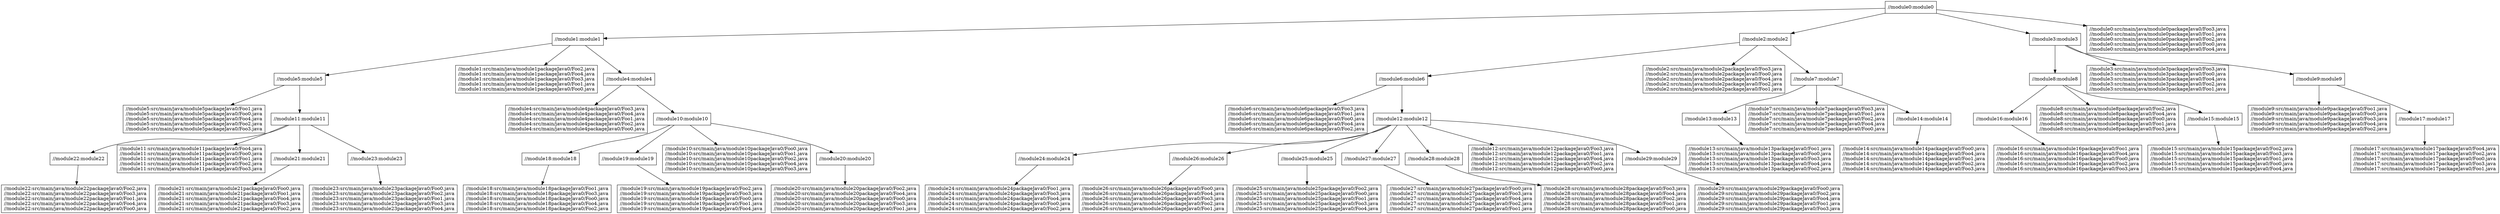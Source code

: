 digraph mygraph {
  node [shape=box];
"//module0:module0"
"//module0:module0" -> "//module1:module1"
"//module0:module0" -> "//module2:module2"
"//module0:module0" -> "//module3:module3"
"//module0:module0" -> "//module0:src/main/java/module0packageJava0/Foo3.java\n//module0:src/main/java/module0packageJava0/Foo1.java\n//module0:src/main/java/module0packageJava0/Foo2.java\n//module0:src/main/java/module0packageJava0/Foo0.java\n//module0:src/main/java/module0packageJava0/Foo4.java"
"//module3:module3"
"//module3:module3" -> "//module8:module8"
"//module3:module3" -> "//module3:src/main/java/module3packageJava0/Foo3.java\n//module3:src/main/java/module3packageJava0/Foo0.java\n//module3:src/main/java/module3packageJava0/Foo4.java\n//module3:src/main/java/module3packageJava0/Foo2.java\n//module3:src/main/java/module3packageJava0/Foo1.java"
"//module3:module3" -> "//module9:module9"
"//module8:module8"
"//module8:module8" -> "//module16:module16"
"//module8:module8" -> "//module8:src/main/java/module8packageJava0/Foo2.java\n//module8:src/main/java/module8packageJava0/Foo4.java\n//module8:src/main/java/module8packageJava0/Foo0.java\n//module8:src/main/java/module8packageJava0/Foo1.java\n//module8:src/main/java/module8packageJava0/Foo3.java"
"//module8:module8" -> "//module15:module15"
"//module3:src/main/java/module3packageJava0/Foo3.java\n//module3:src/main/java/module3packageJava0/Foo0.java\n//module3:src/main/java/module3packageJava0/Foo4.java\n//module3:src/main/java/module3packageJava0/Foo2.java\n//module3:src/main/java/module3packageJava0/Foo1.java"
"//module0:src/main/java/module0packageJava0/Foo3.java\n//module0:src/main/java/module0packageJava0/Foo1.java\n//module0:src/main/java/module0packageJava0/Foo2.java\n//module0:src/main/java/module0packageJava0/Foo0.java\n//module0:src/main/java/module0packageJava0/Foo4.java"
"//module9:module9"
"//module9:module9" -> "//module9:src/main/java/module9packageJava0/Foo1.java\n//module9:src/main/java/module9packageJava0/Foo0.java\n//module9:src/main/java/module9packageJava0/Foo3.java\n//module9:src/main/java/module9packageJava0/Foo4.java\n//module9:src/main/java/module9packageJava0/Foo2.java"
"//module9:module9" -> "//module17:module17"
"//module16:module16"
"//module16:module16" -> "//module16:src/main/java/module16packageJava0/Foo1.java\n//module16:src/main/java/module16packageJava0/Foo4.java\n//module16:src/main/java/module16packageJava0/Foo0.java\n//module16:src/main/java/module16packageJava0/Foo2.java\n//module16:src/main/java/module16packageJava0/Foo3.java"
"//module16:src/main/java/module16packageJava0/Foo1.java\n//module16:src/main/java/module16packageJava0/Foo4.java\n//module16:src/main/java/module16packageJava0/Foo0.java\n//module16:src/main/java/module16packageJava0/Foo2.java\n//module16:src/main/java/module16packageJava0/Foo3.java"
"//module15:module15"
"//module15:module15" -> "//module15:src/main/java/module15packageJava0/Foo2.java\n//module15:src/main/java/module15packageJava0/Foo3.java\n//module15:src/main/java/module15packageJava0/Foo1.java\n//module15:src/main/java/module15packageJava0/Foo0.java\n//module15:src/main/java/module15packageJava0/Foo4.java"
"//module15:src/main/java/module15packageJava0/Foo2.java\n//module15:src/main/java/module15packageJava0/Foo3.java\n//module15:src/main/java/module15packageJava0/Foo1.java\n//module15:src/main/java/module15packageJava0/Foo0.java\n//module15:src/main/java/module15packageJava0/Foo4.java"
"//module1:module1"
"//module1:module1" -> "//module5:module5"
"//module1:module1" -> "//module1:src/main/java/module1packageJava0/Foo2.java\n//module1:src/main/java/module1packageJava0/Foo4.java\n//module1:src/main/java/module1packageJava0/Foo3.java\n//module1:src/main/java/module1packageJava0/Foo1.java\n//module1:src/main/java/module1packageJava0/Foo0.java"
"//module1:module1" -> "//module4:module4"
"//module4:module4"
"//module4:module4" -> "//module4:src/main/java/module4packageJava0/Foo3.java\n//module4:src/main/java/module4packageJava0/Foo4.java\n//module4:src/main/java/module4packageJava0/Foo1.java\n//module4:src/main/java/module4packageJava0/Foo2.java\n//module4:src/main/java/module4packageJava0/Foo0.java"
"//module4:module4" -> "//module10:module10"
"//module10:module10"
"//module10:module10" -> "//module18:module18"
"//module10:module10" -> "//module19:module19"
"//module10:module10" -> "//module10:src/main/java/module10packageJava0/Foo0.java\n//module10:src/main/java/module10packageJava0/Foo1.java\n//module10:src/main/java/module10packageJava0/Foo2.java\n//module10:src/main/java/module10packageJava0/Foo4.java\n//module10:src/main/java/module10packageJava0/Foo3.java"
"//module10:module10" -> "//module20:module20"
"//module10:src/main/java/module10packageJava0/Foo0.java\n//module10:src/main/java/module10packageJava0/Foo1.java\n//module10:src/main/java/module10packageJava0/Foo2.java\n//module10:src/main/java/module10packageJava0/Foo4.java\n//module10:src/main/java/module10packageJava0/Foo3.java"
"//module18:module18"
"//module18:module18" -> "//module18:src/main/java/module18packageJava0/Foo1.java\n//module18:src/main/java/module18packageJava0/Foo3.java\n//module18:src/main/java/module18packageJava0/Foo0.java\n//module18:src/main/java/module18packageJava0/Foo4.java\n//module18:src/main/java/module18packageJava0/Foo2.java"
"//module4:src/main/java/module4packageJava0/Foo3.java\n//module4:src/main/java/module4packageJava0/Foo4.java\n//module4:src/main/java/module4packageJava0/Foo1.java\n//module4:src/main/java/module4packageJava0/Foo2.java\n//module4:src/main/java/module4packageJava0/Foo0.java"
"//module1:src/main/java/module1packageJava0/Foo2.java\n//module1:src/main/java/module1packageJava0/Foo4.java\n//module1:src/main/java/module1packageJava0/Foo3.java\n//module1:src/main/java/module1packageJava0/Foo1.java\n//module1:src/main/java/module1packageJava0/Foo0.java"
"//module5:module5"
"//module5:module5" -> "//module5:src/main/java/module5packageJava0/Foo1.java\n//module5:src/main/java/module5packageJava0/Foo0.java\n//module5:src/main/java/module5packageJava0/Foo4.java\n//module5:src/main/java/module5packageJava0/Foo2.java\n//module5:src/main/java/module5packageJava0/Foo3.java"
"//module5:module5" -> "//module11:module11"
"//module11:module11"
"//module11:module11" -> "//module22:module22"
"//module11:module11" -> "//module11:src/main/java/module11packageJava0/Foo4.java\n//module11:src/main/java/module11packageJava0/Foo0.java\n//module11:src/main/java/module11packageJava0/Foo1.java\n//module11:src/main/java/module11packageJava0/Foo2.java\n//module11:src/main/java/module11packageJava0/Foo3.java"
"//module11:module11" -> "//module21:module21"
"//module11:module11" -> "//module23:module23"
"//module21:module21"
"//module21:module21" -> "//module21:src/main/java/module21packageJava0/Foo0.java\n//module21:src/main/java/module21packageJava0/Foo1.java\n//module21:src/main/java/module21packageJava0/Foo4.java\n//module21:src/main/java/module21packageJava0/Foo3.java\n//module21:src/main/java/module21packageJava0/Foo2.java"
"//module21:src/main/java/module21packageJava0/Foo0.java\n//module21:src/main/java/module21packageJava0/Foo1.java\n//module21:src/main/java/module21packageJava0/Foo4.java\n//module21:src/main/java/module21packageJava0/Foo3.java\n//module21:src/main/java/module21packageJava0/Foo2.java"
"//module22:module22"
"//module22:module22" -> "//module22:src/main/java/module22packageJava0/Foo2.java\n//module22:src/main/java/module22packageJava0/Foo3.java\n//module22:src/main/java/module22packageJava0/Foo1.java\n//module22:src/main/java/module22packageJava0/Foo4.java\n//module22:src/main/java/module22packageJava0/Foo0.java"
"//module22:src/main/java/module22packageJava0/Foo2.java\n//module22:src/main/java/module22packageJava0/Foo3.java\n//module22:src/main/java/module22packageJava0/Foo1.java\n//module22:src/main/java/module22packageJava0/Foo4.java\n//module22:src/main/java/module22packageJava0/Foo0.java"
"//module5:src/main/java/module5packageJava0/Foo1.java\n//module5:src/main/java/module5packageJava0/Foo0.java\n//module5:src/main/java/module5packageJava0/Foo4.java\n//module5:src/main/java/module5packageJava0/Foo2.java\n//module5:src/main/java/module5packageJava0/Foo3.java"
"//module11:src/main/java/module11packageJava0/Foo4.java\n//module11:src/main/java/module11packageJava0/Foo0.java\n//module11:src/main/java/module11packageJava0/Foo1.java\n//module11:src/main/java/module11packageJava0/Foo2.java\n//module11:src/main/java/module11packageJava0/Foo3.java"
"//module23:module23"
"//module23:module23" -> "//module23:src/main/java/module23packageJava0/Foo0.java\n//module23:src/main/java/module23packageJava0/Foo2.java\n//module23:src/main/java/module23packageJava0/Foo1.java\n//module23:src/main/java/module23packageJava0/Foo3.java\n//module23:src/main/java/module23packageJava0/Foo4.java"
"//module23:src/main/java/module23packageJava0/Foo0.java\n//module23:src/main/java/module23packageJava0/Foo2.java\n//module23:src/main/java/module23packageJava0/Foo1.java\n//module23:src/main/java/module23packageJava0/Foo3.java\n//module23:src/main/java/module23packageJava0/Foo4.java"
"//module2:module2"
"//module2:module2" -> "//module6:module6"
"//module2:module2" -> "//module2:src/main/java/module2packageJava0/Foo3.java\n//module2:src/main/java/module2packageJava0/Foo0.java\n//module2:src/main/java/module2packageJava0/Foo4.java\n//module2:src/main/java/module2packageJava0/Foo2.java\n//module2:src/main/java/module2packageJava0/Foo1.java"
"//module2:module2" -> "//module7:module7"
"//module7:module7"
"//module7:module7" -> "//module13:module13"
"//module7:module7" -> "//module7:src/main/java/module7packageJava0/Foo3.java\n//module7:src/main/java/module7packageJava0/Foo1.java\n//module7:src/main/java/module7packageJava0/Foo2.java\n//module7:src/main/java/module7packageJava0/Foo4.java\n//module7:src/main/java/module7packageJava0/Foo0.java"
"//module7:module7" -> "//module14:module14"
"//module14:module14"
"//module14:module14" -> "//module14:src/main/java/module14packageJava0/Foo0.java\n//module14:src/main/java/module14packageJava0/Foo4.java\n//module14:src/main/java/module14packageJava0/Foo1.java\n//module14:src/main/java/module14packageJava0/Foo2.java\n//module14:src/main/java/module14packageJava0/Foo3.java"
"//module14:src/main/java/module14packageJava0/Foo0.java\n//module14:src/main/java/module14packageJava0/Foo4.java\n//module14:src/main/java/module14packageJava0/Foo1.java\n//module14:src/main/java/module14packageJava0/Foo2.java\n//module14:src/main/java/module14packageJava0/Foo3.java"
"//module7:src/main/java/module7packageJava0/Foo3.java\n//module7:src/main/java/module7packageJava0/Foo1.java\n//module7:src/main/java/module7packageJava0/Foo2.java\n//module7:src/main/java/module7packageJava0/Foo4.java\n//module7:src/main/java/module7packageJava0/Foo0.java"
"//module13:module13"
"//module13:module13" -> "//module13:src/main/java/module13packageJava0/Foo1.java\n//module13:src/main/java/module13packageJava0/Foo0.java\n//module13:src/main/java/module13packageJava0/Foo3.java\n//module13:src/main/java/module13packageJava0/Foo4.java\n//module13:src/main/java/module13packageJava0/Foo2.java"
"//module2:src/main/java/module2packageJava0/Foo3.java\n//module2:src/main/java/module2packageJava0/Foo0.java\n//module2:src/main/java/module2packageJava0/Foo4.java\n//module2:src/main/java/module2packageJava0/Foo2.java\n//module2:src/main/java/module2packageJava0/Foo1.java"
"//module6:module6"
"//module6:module6" -> "//module6:src/main/java/module6packageJava0/Foo3.java\n//module6:src/main/java/module6packageJava0/Foo1.java\n//module6:src/main/java/module6packageJava0/Foo0.java\n//module6:src/main/java/module6packageJava0/Foo4.java\n//module6:src/main/java/module6packageJava0/Foo2.java"
"//module6:module6" -> "//module12:module12"
"//module12:module12"
"//module12:module12" -> "//module24:module24"
"//module12:module12" -> "//module26:module26"
"//module12:module12" -> "//module25:module25"
"//module12:module12" -> "//module27:module27"
"//module12:module12" -> "//module28:module28"
"//module12:module12" -> "//module12:src/main/java/module12packageJava0/Foo3.java\n//module12:src/main/java/module12packageJava0/Foo1.java\n//module12:src/main/java/module12packageJava0/Foo4.java\n//module12:src/main/java/module12packageJava0/Foo2.java\n//module12:src/main/java/module12packageJava0/Foo0.java"
"//module12:module12" -> "//module29:module29"
"//module12:src/main/java/module12packageJava0/Foo3.java\n//module12:src/main/java/module12packageJava0/Foo1.java\n//module12:src/main/java/module12packageJava0/Foo4.java\n//module12:src/main/java/module12packageJava0/Foo2.java\n//module12:src/main/java/module12packageJava0/Foo0.java"
"//module28:module28"
"//module28:module28" -> "//module28:src/main/java/module28packageJava0/Foo3.java\n//module28:src/main/java/module28packageJava0/Foo4.java\n//module28:src/main/java/module28packageJava0/Foo2.java\n//module28:src/main/java/module28packageJava0/Foo1.java\n//module28:src/main/java/module28packageJava0/Foo0.java"
"//module28:src/main/java/module28packageJava0/Foo3.java\n//module28:src/main/java/module28packageJava0/Foo4.java\n//module28:src/main/java/module28packageJava0/Foo2.java\n//module28:src/main/java/module28packageJava0/Foo1.java\n//module28:src/main/java/module28packageJava0/Foo0.java"
"//module27:module27"
"//module27:module27" -> "//module27:src/main/java/module27packageJava0/Foo0.java\n//module27:src/main/java/module27packageJava0/Foo3.java\n//module27:src/main/java/module27packageJava0/Foo4.java\n//module27:src/main/java/module27packageJava0/Foo2.java\n//module27:src/main/java/module27packageJava0/Foo1.java"
"//module27:src/main/java/module27packageJava0/Foo0.java\n//module27:src/main/java/module27packageJava0/Foo3.java\n//module27:src/main/java/module27packageJava0/Foo4.java\n//module27:src/main/java/module27packageJava0/Foo2.java\n//module27:src/main/java/module27packageJava0/Foo1.java"
"//module25:module25"
"//module25:module25" -> "//module25:src/main/java/module25packageJava0/Foo2.java\n//module25:src/main/java/module25packageJava0/Foo0.java\n//module25:src/main/java/module25packageJava0/Foo1.java\n//module25:src/main/java/module25packageJava0/Foo3.java\n//module25:src/main/java/module25packageJava0/Foo4.java"
"//module25:src/main/java/module25packageJava0/Foo2.java\n//module25:src/main/java/module25packageJava0/Foo0.java\n//module25:src/main/java/module25packageJava0/Foo1.java\n//module25:src/main/java/module25packageJava0/Foo3.java\n//module25:src/main/java/module25packageJava0/Foo4.java"
"//module26:module26"
"//module26:module26" -> "//module26:src/main/java/module26packageJava0/Foo0.java\n//module26:src/main/java/module26packageJava0/Foo4.java\n//module26:src/main/java/module26packageJava0/Foo3.java\n//module26:src/main/java/module26packageJava0/Foo2.java\n//module26:src/main/java/module26packageJava0/Foo1.java"
"//module26:src/main/java/module26packageJava0/Foo0.java\n//module26:src/main/java/module26packageJava0/Foo4.java\n//module26:src/main/java/module26packageJava0/Foo3.java\n//module26:src/main/java/module26packageJava0/Foo2.java\n//module26:src/main/java/module26packageJava0/Foo1.java"
"//module24:module24"
"//module24:module24" -> "//module24:src/main/java/module24packageJava0/Foo1.java\n//module24:src/main/java/module24packageJava0/Foo3.java\n//module24:src/main/java/module24packageJava0/Foo4.java\n//module24:src/main/java/module24packageJava0/Foo0.java\n//module24:src/main/java/module24packageJava0/Foo2.java"
"//module6:src/main/java/module6packageJava0/Foo3.java\n//module6:src/main/java/module6packageJava0/Foo1.java\n//module6:src/main/java/module6packageJava0/Foo0.java\n//module6:src/main/java/module6packageJava0/Foo4.java\n//module6:src/main/java/module6packageJava0/Foo2.java"
"//module19:module19"
"//module19:module19" -> "//module19:src/main/java/module19packageJava0/Foo2.java\n//module19:src/main/java/module19packageJava0/Foo3.java\n//module19:src/main/java/module19packageJava0/Foo0.java\n//module19:src/main/java/module19packageJava0/Foo1.java\n//module19:src/main/java/module19packageJava0/Foo4.java"
"//module19:src/main/java/module19packageJava0/Foo2.java\n//module19:src/main/java/module19packageJava0/Foo3.java\n//module19:src/main/java/module19packageJava0/Foo0.java\n//module19:src/main/java/module19packageJava0/Foo1.java\n//module19:src/main/java/module19packageJava0/Foo4.java"
"//module18:src/main/java/module18packageJava0/Foo1.java\n//module18:src/main/java/module18packageJava0/Foo3.java\n//module18:src/main/java/module18packageJava0/Foo0.java\n//module18:src/main/java/module18packageJava0/Foo4.java\n//module18:src/main/java/module18packageJava0/Foo2.java"
"//module20:module20"
"//module20:module20" -> "//module20:src/main/java/module20packageJava0/Foo2.java\n//module20:src/main/java/module20packageJava0/Foo4.java\n//module20:src/main/java/module20packageJava0/Foo0.java\n//module20:src/main/java/module20packageJava0/Foo3.java\n//module20:src/main/java/module20packageJava0/Foo1.java"
"//module20:src/main/java/module20packageJava0/Foo2.java\n//module20:src/main/java/module20packageJava0/Foo4.java\n//module20:src/main/java/module20packageJava0/Foo0.java\n//module20:src/main/java/module20packageJava0/Foo3.java\n//module20:src/main/java/module20packageJava0/Foo1.java"
"//module8:src/main/java/module8packageJava0/Foo2.java\n//module8:src/main/java/module8packageJava0/Foo4.java\n//module8:src/main/java/module8packageJava0/Foo0.java\n//module8:src/main/java/module8packageJava0/Foo1.java\n//module8:src/main/java/module8packageJava0/Foo3.java"
"//module9:src/main/java/module9packageJava0/Foo1.java\n//module9:src/main/java/module9packageJava0/Foo0.java\n//module9:src/main/java/module9packageJava0/Foo3.java\n//module9:src/main/java/module9packageJava0/Foo4.java\n//module9:src/main/java/module9packageJava0/Foo2.java"
"//module13:src/main/java/module13packageJava0/Foo1.java\n//module13:src/main/java/module13packageJava0/Foo0.java\n//module13:src/main/java/module13packageJava0/Foo3.java\n//module13:src/main/java/module13packageJava0/Foo4.java\n//module13:src/main/java/module13packageJava0/Foo2.java"
"//module24:src/main/java/module24packageJava0/Foo1.java\n//module24:src/main/java/module24packageJava0/Foo3.java\n//module24:src/main/java/module24packageJava0/Foo4.java\n//module24:src/main/java/module24packageJava0/Foo0.java\n//module24:src/main/java/module24packageJava0/Foo2.java"
"//module29:module29"
"//module29:module29" -> "//module29:src/main/java/module29packageJava0/Foo0.java\n//module29:src/main/java/module29packageJava0/Foo2.java\n//module29:src/main/java/module29packageJava0/Foo4.java\n//module29:src/main/java/module29packageJava0/Foo1.java\n//module29:src/main/java/module29packageJava0/Foo3.java"
"//module29:src/main/java/module29packageJava0/Foo0.java\n//module29:src/main/java/module29packageJava0/Foo2.java\n//module29:src/main/java/module29packageJava0/Foo4.java\n//module29:src/main/java/module29packageJava0/Foo1.java\n//module29:src/main/java/module29packageJava0/Foo3.java"
"//module17:module17"
"//module17:module17" -> "//module17:src/main/java/module17packageJava0/Foo4.java\n//module17:src/main/java/module17packageJava0/Foo2.java\n//module17:src/main/java/module17packageJava0/Foo0.java\n//module17:src/main/java/module17packageJava0/Foo3.java\n//module17:src/main/java/module17packageJava0/Foo1.java"
"//module17:src/main/java/module17packageJava0/Foo4.java\n//module17:src/main/java/module17packageJava0/Foo2.java\n//module17:src/main/java/module17packageJava0/Foo0.java\n//module17:src/main/java/module17packageJava0/Foo3.java\n//module17:src/main/java/module17packageJava0/Foo1.java"
}
